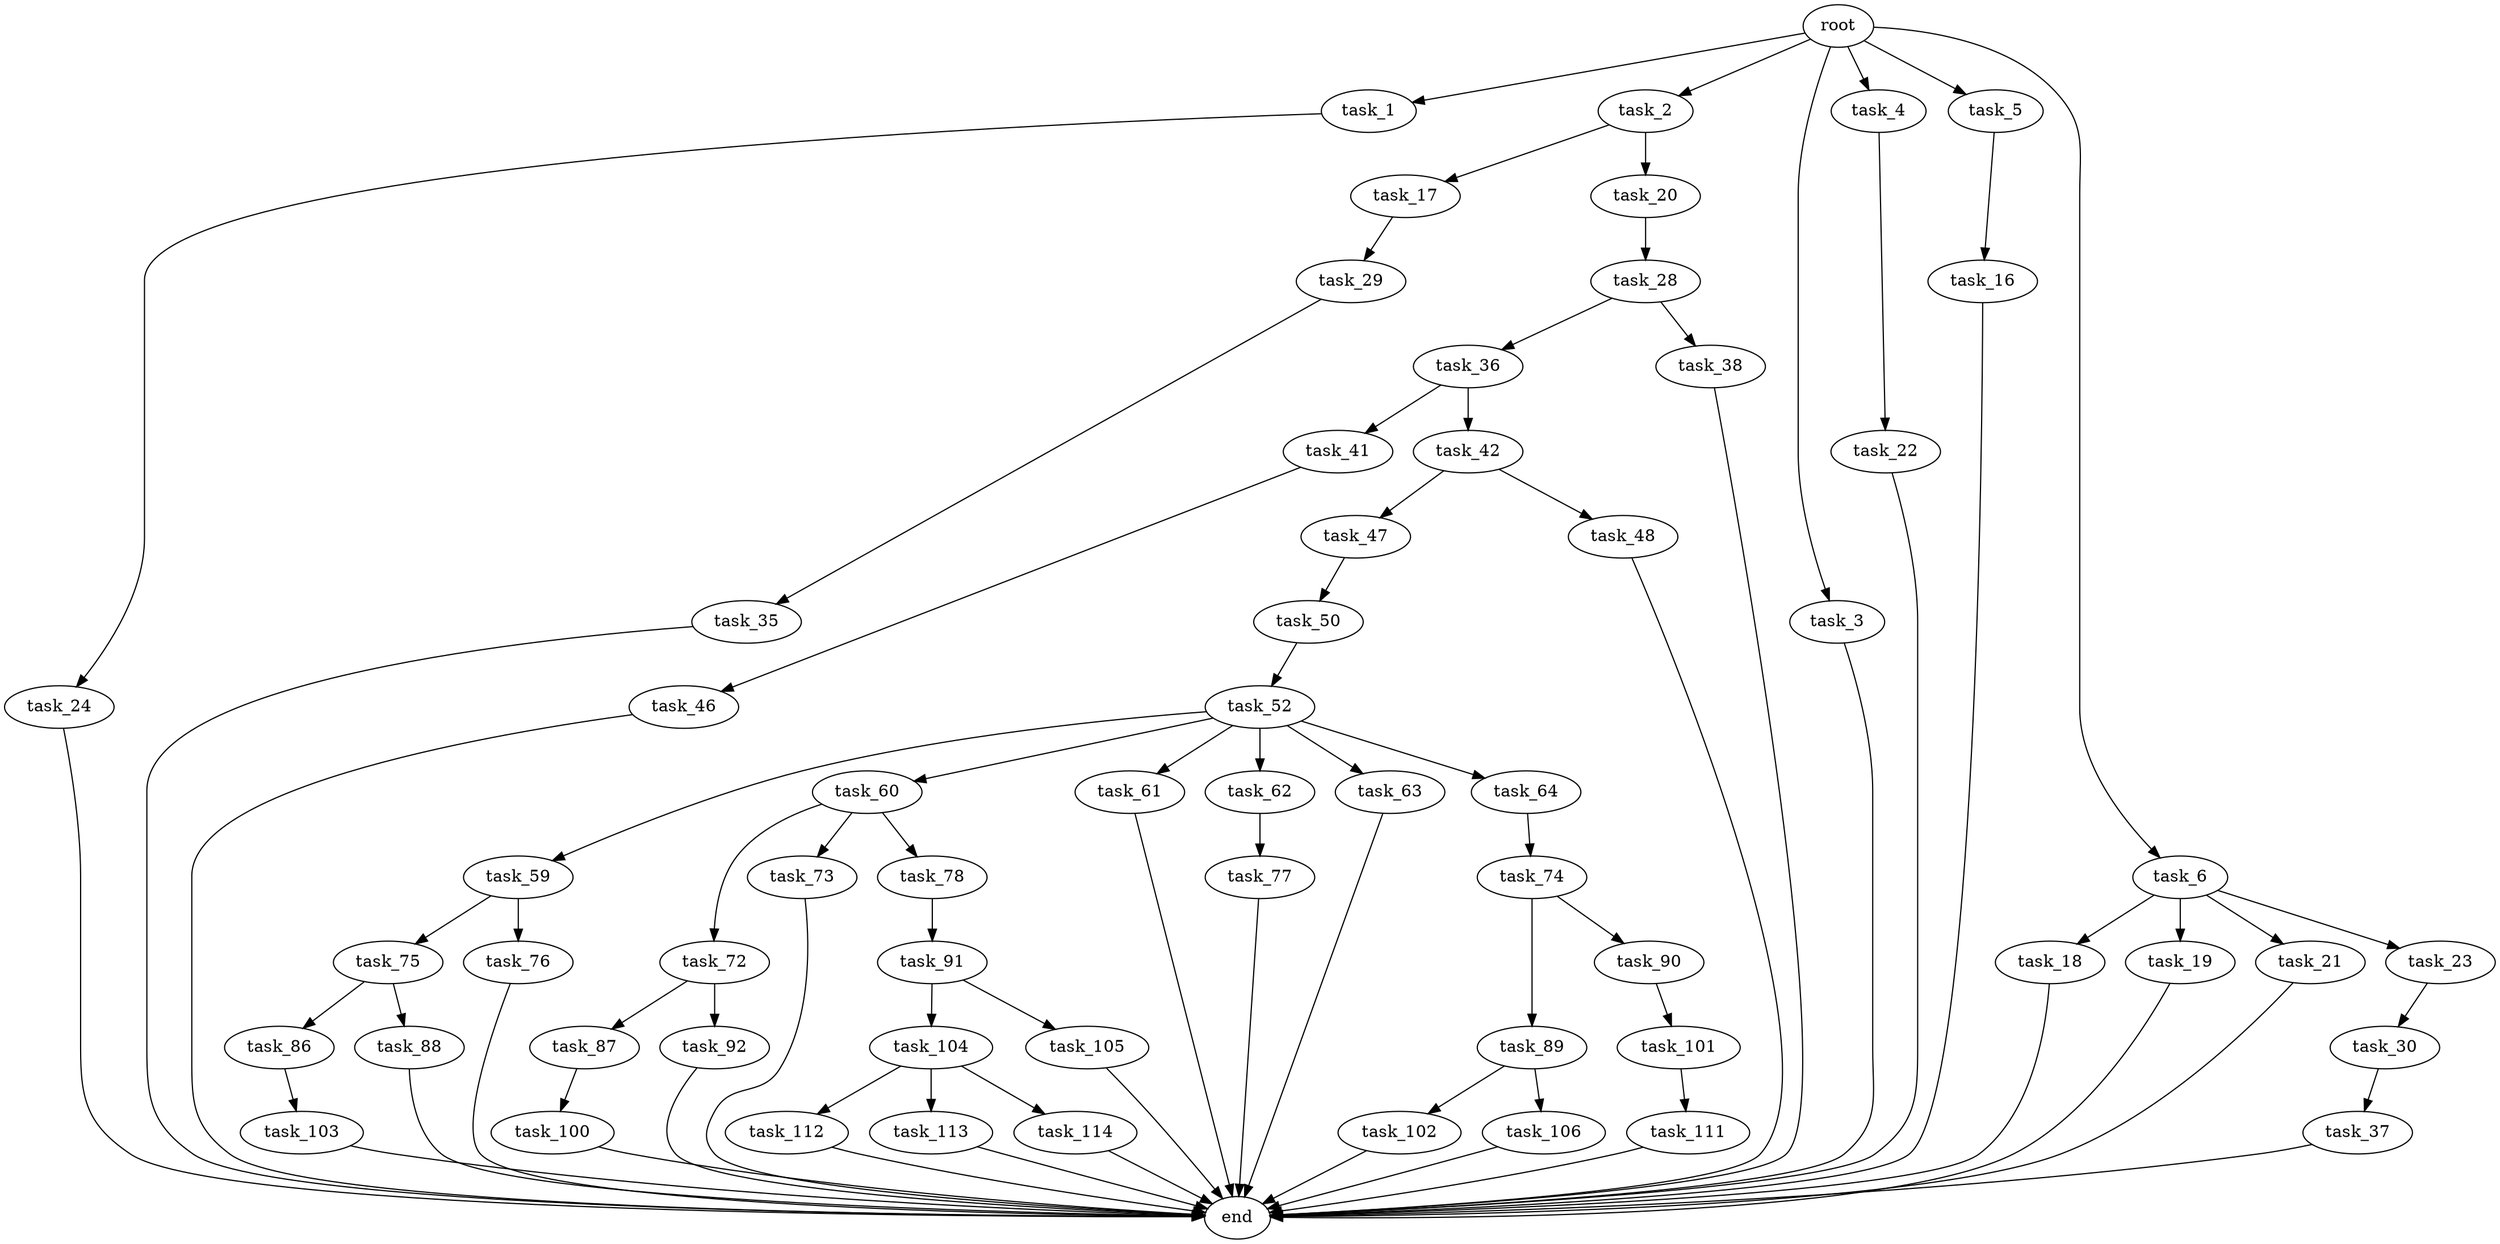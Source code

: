 digraph G {
  root [size="0.000000"];
  task_1 [size="134217728000.000000"];
  task_2 [size="16588145903.000000"];
  task_3 [size="24547492137.000000"];
  task_4 [size="238001847642.000000"];
  task_5 [size="829658437313.000000"];
  task_6 [size="6280356830.000000"];
  task_16 [size="95058964485.000000"];
  task_17 [size="1073741824000.000000"];
  task_18 [size="545861352408.000000"];
  task_19 [size="26099131092.000000"];
  task_20 [size="1073741824000.000000"];
  task_21 [size="225649752957.000000"];
  task_22 [size="68719476736.000000"];
  task_23 [size="11808209951.000000"];
  task_24 [size="590593936443.000000"];
  task_28 [size="549755813888.000000"];
  task_29 [size="103588114665.000000"];
  task_30 [size="1073741824000.000000"];
  task_35 [size="68719476736.000000"];
  task_36 [size="583973276769.000000"];
  task_37 [size="6903067836.000000"];
  task_38 [size="32157374548.000000"];
  task_41 [size="1073741824000.000000"];
  task_42 [size="6330615979.000000"];
  task_46 [size="41933495698.000000"];
  task_47 [size="28991029248.000000"];
  task_48 [size="17199890938.000000"];
  task_50 [size="120240428756.000000"];
  task_52 [size="368293445632.000000"];
  task_59 [size="649775563185.000000"];
  task_60 [size="4805434932.000000"];
  task_61 [size="231928233984.000000"];
  task_62 [size="368293445632.000000"];
  task_63 [size="231928233984.000000"];
  task_64 [size="94666305962.000000"];
  task_72 [size="7644944860.000000"];
  task_73 [size="331014168833.000000"];
  task_74 [size="57911816529.000000"];
  task_75 [size="432172785901.000000"];
  task_76 [size="5611627284.000000"];
  task_77 [size="21050692535.000000"];
  task_78 [size="2983297355.000000"];
  task_86 [size="364655012555.000000"];
  task_87 [size="549755813888.000000"];
  task_88 [size="9613854136.000000"];
  task_89 [size="70281383993.000000"];
  task_90 [size="1073741824000.000000"];
  task_91 [size="142890786965.000000"];
  task_92 [size="68719476736.000000"];
  task_100 [size="549755813888.000000"];
  task_101 [size="356773949786.000000"];
  task_102 [size="617974617118.000000"];
  task_103 [size="24388660314.000000"];
  task_104 [size="15303517330.000000"];
  task_105 [size="191082301381.000000"];
  task_106 [size="99239433172.000000"];
  task_111 [size="84353241282.000000"];
  task_112 [size="332562305404.000000"];
  task_113 [size="787961841710.000000"];
  task_114 [size="3821379225.000000"];
  end [size="0.000000"];

  root -> task_1 [size="1.000000"];
  root -> task_2 [size="1.000000"];
  root -> task_3 [size="1.000000"];
  root -> task_4 [size="1.000000"];
  root -> task_5 [size="1.000000"];
  root -> task_6 [size="1.000000"];
  task_1 -> task_24 [size="209715200.000000"];
  task_2 -> task_17 [size="411041792.000000"];
  task_2 -> task_20 [size="411041792.000000"];
  task_3 -> end [size="1.000000"];
  task_4 -> task_22 [size="536870912.000000"];
  task_5 -> task_16 [size="679477248.000000"];
  task_6 -> task_18 [size="134217728.000000"];
  task_6 -> task_19 [size="134217728.000000"];
  task_6 -> task_21 [size="134217728.000000"];
  task_6 -> task_23 [size="134217728.000000"];
  task_16 -> end [size="1.000000"];
  task_17 -> task_29 [size="838860800.000000"];
  task_18 -> end [size="1.000000"];
  task_19 -> end [size="1.000000"];
  task_20 -> task_28 [size="838860800.000000"];
  task_21 -> end [size="1.000000"];
  task_22 -> end [size="1.000000"];
  task_23 -> task_30 [size="536870912.000000"];
  task_24 -> end [size="1.000000"];
  task_28 -> task_36 [size="536870912.000000"];
  task_28 -> task_38 [size="536870912.000000"];
  task_29 -> task_35 [size="75497472.000000"];
  task_30 -> task_37 [size="838860800.000000"];
  task_35 -> end [size="1.000000"];
  task_36 -> task_41 [size="536870912.000000"];
  task_36 -> task_42 [size="536870912.000000"];
  task_37 -> end [size="1.000000"];
  task_38 -> end [size="1.000000"];
  task_41 -> task_46 [size="838860800.000000"];
  task_42 -> task_47 [size="536870912.000000"];
  task_42 -> task_48 [size="536870912.000000"];
  task_46 -> end [size="1.000000"];
  task_47 -> task_50 [size="75497472.000000"];
  task_48 -> end [size="1.000000"];
  task_50 -> task_52 [size="134217728.000000"];
  task_52 -> task_59 [size="411041792.000000"];
  task_52 -> task_60 [size="411041792.000000"];
  task_52 -> task_61 [size="411041792.000000"];
  task_52 -> task_62 [size="411041792.000000"];
  task_52 -> task_63 [size="411041792.000000"];
  task_52 -> task_64 [size="411041792.000000"];
  task_59 -> task_75 [size="838860800.000000"];
  task_59 -> task_76 [size="838860800.000000"];
  task_60 -> task_72 [size="75497472.000000"];
  task_60 -> task_73 [size="75497472.000000"];
  task_60 -> task_78 [size="75497472.000000"];
  task_61 -> end [size="1.000000"];
  task_62 -> task_77 [size="411041792.000000"];
  task_63 -> end [size="1.000000"];
  task_64 -> task_74 [size="134217728.000000"];
  task_72 -> task_87 [size="411041792.000000"];
  task_72 -> task_92 [size="411041792.000000"];
  task_73 -> end [size="1.000000"];
  task_74 -> task_89 [size="75497472.000000"];
  task_74 -> task_90 [size="75497472.000000"];
  task_75 -> task_86 [size="301989888.000000"];
  task_75 -> task_88 [size="301989888.000000"];
  task_76 -> end [size="1.000000"];
  task_77 -> end [size="1.000000"];
  task_78 -> task_91 [size="134217728.000000"];
  task_86 -> task_103 [size="301989888.000000"];
  task_87 -> task_100 [size="536870912.000000"];
  task_88 -> end [size="1.000000"];
  task_89 -> task_102 [size="209715200.000000"];
  task_89 -> task_106 [size="209715200.000000"];
  task_90 -> task_101 [size="838860800.000000"];
  task_91 -> task_104 [size="411041792.000000"];
  task_91 -> task_105 [size="411041792.000000"];
  task_92 -> end [size="1.000000"];
  task_100 -> end [size="1.000000"];
  task_101 -> task_111 [size="411041792.000000"];
  task_102 -> end [size="1.000000"];
  task_103 -> end [size="1.000000"];
  task_104 -> task_112 [size="301989888.000000"];
  task_104 -> task_113 [size="301989888.000000"];
  task_104 -> task_114 [size="301989888.000000"];
  task_105 -> end [size="1.000000"];
  task_106 -> end [size="1.000000"];
  task_111 -> end [size="1.000000"];
  task_112 -> end [size="1.000000"];
  task_113 -> end [size="1.000000"];
  task_114 -> end [size="1.000000"];
}
